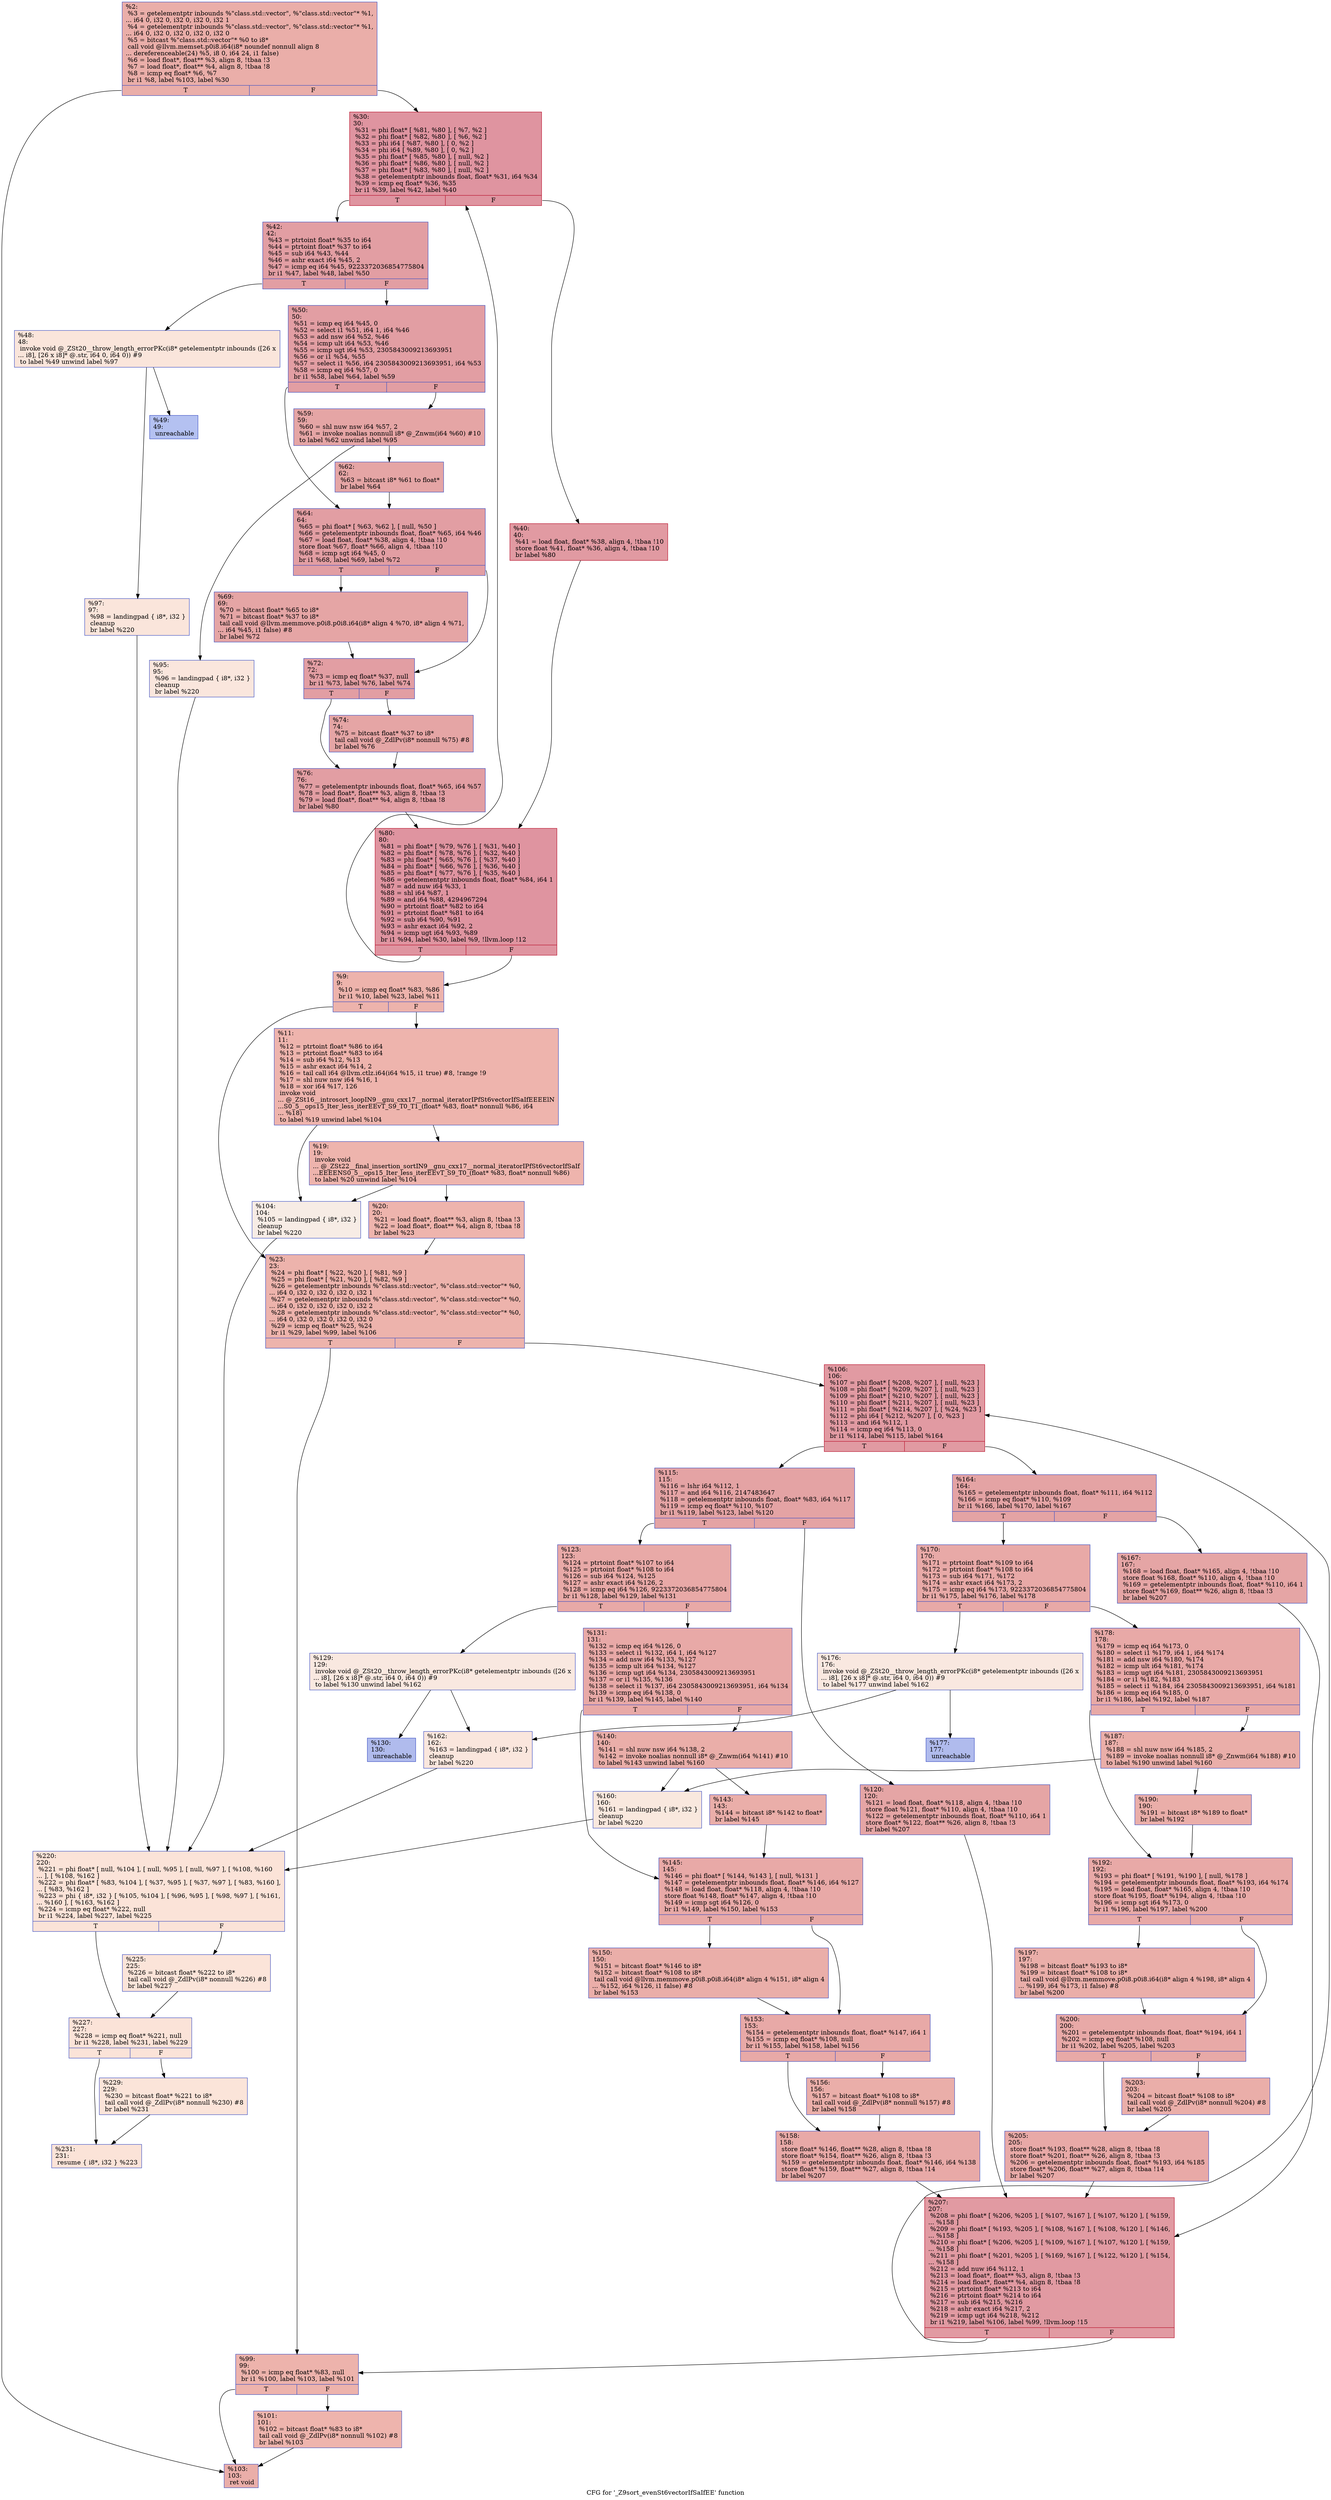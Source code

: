 digraph "CFG for '_Z9sort_evenSt6vectorIfSaIfEE' function" {
	label="CFG for '_Z9sort_evenSt6vectorIfSaIfEE' function";

	Node0x56092185f640 [shape=record,color="#3d50c3ff", style=filled, fillcolor="#d0473d70",label="{%2:\l  %3 = getelementptr inbounds %\"class.std::vector\", %\"class.std::vector\"* %1,\l... i64 0, i32 0, i32 0, i32 0, i32 1\l  %4 = getelementptr inbounds %\"class.std::vector\", %\"class.std::vector\"* %1,\l... i64 0, i32 0, i32 0, i32 0, i32 0\l  %5 = bitcast %\"class.std::vector\"* %0 to i8*\l  call void @llvm.memset.p0i8.i64(i8* noundef nonnull align 8\l... dereferenceable(24) %5, i8 0, i64 24, i1 false)\l  %6 = load float*, float** %3, align 8, !tbaa !3\l  %7 = load float*, float** %4, align 8, !tbaa !8\l  %8 = icmp eq float* %6, %7\l  br i1 %8, label %103, label %30\l|{<s0>T|<s1>F}}"];
	Node0x56092185f640:s0 -> Node0x56092185ffb0;
	Node0x56092185f640:s1 -> Node0x560921861200;
	Node0x560921861340 [shape=record,color="#3d50c3ff", style=filled, fillcolor="#d6524470",label="{%9:\l9:                                                \l  %10 = icmp eq float* %83, %86\l  br i1 %10, label %23, label %11\l|{<s0>T|<s1>F}}"];
	Node0x560921861340:s0 -> Node0x5609218614d0;
	Node0x560921861340:s1 -> Node0x560921861560;
	Node0x560921861560 [shape=record,color="#3d50c3ff", style=filled, fillcolor="#d8564670",label="{%11:\l11:                                               \l  %12 = ptrtoint float* %86 to i64\l  %13 = ptrtoint float* %83 to i64\l  %14 = sub i64 %12, %13\l  %15 = ashr exact i64 %14, 2\l  %16 = tail call i64 @llvm.ctlz.i64(i64 %15, i1 true) #8, !range !9\l  %17 = shl nuw nsw i64 %16, 1\l  %18 = xor i64 %17, 126\l  invoke void\l... @_ZSt16__introsort_loopIN9__gnu_cxx17__normal_iteratorIPfSt6vectorIfSaIfEEEElN\l...S0_5__ops15_Iter_less_iterEEvT_S9_T0_T1_(float* %83, float* nonnull %86, i64\l... %18)\l          to label %19 unwind label %104\l}"];
	Node0x560921861560 -> Node0x560921861e00;
	Node0x560921861560 -> Node0x560921861e90;
	Node0x560921861e00 [shape=record,color="#3d50c3ff", style=filled, fillcolor="#d8564670",label="{%19:\l19:                                               \l  invoke void\l... @_ZSt22__final_insertion_sortIN9__gnu_cxx17__normal_iteratorIPfSt6vectorIfSaIf\l...EEEENS0_5__ops15_Iter_less_iterEEvT_S9_T0_(float* %83, float* nonnull %86)\l          to label %20 unwind label %104\l}"];
	Node0x560921861e00 -> Node0x560921862250;
	Node0x560921861e00 -> Node0x560921861e90;
	Node0x560921862250 [shape=record,color="#3d50c3ff", style=filled, fillcolor="#d8564670",label="{%20:\l20:                                               \l  %21 = load float*, float** %3, align 8, !tbaa !3\l  %22 = load float*, float** %4, align 8, !tbaa !8\l  br label %23\l}"];
	Node0x560921862250 -> Node0x5609218614d0;
	Node0x5609218614d0 [shape=record,color="#3d50c3ff", style=filled, fillcolor="#d6524470",label="{%23:\l23:                                               \l  %24 = phi float* [ %22, %20 ], [ %81, %9 ]\l  %25 = phi float* [ %21, %20 ], [ %82, %9 ]\l  %26 = getelementptr inbounds %\"class.std::vector\", %\"class.std::vector\"* %0,\l... i64 0, i32 0, i32 0, i32 0, i32 1\l  %27 = getelementptr inbounds %\"class.std::vector\", %\"class.std::vector\"* %0,\l... i64 0, i32 0, i32 0, i32 0, i32 2\l  %28 = getelementptr inbounds %\"class.std::vector\", %\"class.std::vector\"* %0,\l... i64 0, i32 0, i32 0, i32 0, i32 0\l  %29 = icmp eq float* %25, %24\l  br i1 %29, label %99, label %106\l|{<s0>T|<s1>F}}"];
	Node0x5609218614d0:s0 -> Node0x5609218638e0;
	Node0x5609218614d0:s1 -> Node0x560921863970;
	Node0x560921861200 [shape=record,color="#b70d28ff", style=filled, fillcolor="#b70d2870",label="{%30:\l30:                                               \l  %31 = phi float* [ %81, %80 ], [ %7, %2 ]\l  %32 = phi float* [ %82, %80 ], [ %6, %2 ]\l  %33 = phi i64 [ %87, %80 ], [ 0, %2 ]\l  %34 = phi i64 [ %89, %80 ], [ 0, %2 ]\l  %35 = phi float* [ %85, %80 ], [ null, %2 ]\l  %36 = phi float* [ %86, %80 ], [ null, %2 ]\l  %37 = phi float* [ %83, %80 ], [ null, %2 ]\l  %38 = getelementptr inbounds float, float* %31, i64 %34\l  %39 = icmp eq float* %36, %35\l  br i1 %39, label %42, label %40\l|{<s0>T|<s1>F}}"];
	Node0x560921861200:s0 -> Node0x560921864460;
	Node0x560921861200:s1 -> Node0x5609218644f0;
	Node0x5609218644f0 [shape=record,color="#b70d28ff", style=filled, fillcolor="#bb1b2c70",label="{%40:\l40:                                               \l  %41 = load float, float* %38, align 4, !tbaa !10\l  store float %41, float* %36, align 4, !tbaa !10\l  br label %80\l}"];
	Node0x5609218644f0 -> Node0x560921863ab0;
	Node0x560921864460 [shape=record,color="#3d50c3ff", style=filled, fillcolor="#be242e70",label="{%42:\l42:                                               \l  %43 = ptrtoint float* %35 to i64\l  %44 = ptrtoint float* %37 to i64\l  %45 = sub i64 %43, %44\l  %46 = ashr exact i64 %45, 2\l  %47 = icmp eq i64 %45, 9223372036854775804\l  br i1 %47, label %48, label %50\l|{<s0>T|<s1>F}}"];
	Node0x560921864460:s0 -> Node0x5609218650d0;
	Node0x560921864460:s1 -> Node0x560921865120;
	Node0x5609218650d0 [shape=record,color="#3d50c3ff", style=filled, fillcolor="#f4c5ad70",label="{%48:\l48:                                               \l  invoke void @_ZSt20__throw_length_errorPKc(i8* getelementptr inbounds ([26 x\l... i8], [26 x i8]* @.str, i64 0, i64 0)) #9\l          to label %49 unwind label %97\l}"];
	Node0x5609218650d0 -> Node0x560921865320;
	Node0x5609218650d0 -> Node0x560921865370;
	Node0x560921865320 [shape=record,color="#3d50c3ff", style=filled, fillcolor="#5572df70",label="{%49:\l49:                                               \l  unreachable\l}"];
	Node0x560921865120 [shape=record,color="#3d50c3ff", style=filled, fillcolor="#be242e70",label="{%50:\l50:                                               \l  %51 = icmp eq i64 %45, 0\l  %52 = select i1 %51, i64 1, i64 %46\l  %53 = add nsw i64 %52, %46\l  %54 = icmp ult i64 %53, %46\l  %55 = icmp ugt i64 %53, 2305843009213693951\l  %56 = or i1 %54, %55\l  %57 = select i1 %56, i64 2305843009213693951, i64 %53\l  %58 = icmp eq i64 %57, 0\l  br i1 %58, label %64, label %59\l|{<s0>T|<s1>F}}"];
	Node0x560921865120:s0 -> Node0x560921865ad0;
	Node0x560921865120:s1 -> Node0x560921865b20;
	Node0x560921865b20 [shape=record,color="#3d50c3ff", style=filled, fillcolor="#c5333470",label="{%59:\l59:                                               \l  %60 = shl nuw nsw i64 %57, 2\l  %61 = invoke noalias nonnull i8* @_Znwm(i64 %60) #10\l          to label %62 unwind label %95\l}"];
	Node0x560921865b20 -> Node0x560921865cb0;
	Node0x560921865b20 -> Node0x560921865d00;
	Node0x560921865cb0 [shape=record,color="#3d50c3ff", style=filled, fillcolor="#c5333470",label="{%62:\l62:                                               \l  %63 = bitcast i8* %61 to float*\l  br label %64\l}"];
	Node0x560921865cb0 -> Node0x560921865ad0;
	Node0x560921865ad0 [shape=record,color="#3d50c3ff", style=filled, fillcolor="#be242e70",label="{%64:\l64:                                               \l  %65 = phi float* [ %63, %62 ], [ null, %50 ]\l  %66 = getelementptr inbounds float, float* %65, i64 %46\l  %67 = load float, float* %38, align 4, !tbaa !10\l  store float %67, float* %66, align 4, !tbaa !10\l  %68 = icmp sgt i64 %45, 0\l  br i1 %68, label %69, label %72\l|{<s0>T|<s1>F}}"];
	Node0x560921865ad0:s0 -> Node0x560921866740;
	Node0x560921865ad0:s1 -> Node0x560921866790;
	Node0x560921866740 [shape=record,color="#3d50c3ff", style=filled, fillcolor="#c5333470",label="{%69:\l69:                                               \l  %70 = bitcast float* %65 to i8*\l  %71 = bitcast float* %37 to i8*\l  tail call void @llvm.memmove.p0i8.p0i8.i64(i8* align 4 %70, i8* align 4 %71,\l... i64 %45, i1 false) #8\l  br label %72\l}"];
	Node0x560921866740 -> Node0x560921866790;
	Node0x560921866790 [shape=record,color="#3d50c3ff", style=filled, fillcolor="#be242e70",label="{%72:\l72:                                               \l  %73 = icmp eq float* %37, null\l  br i1 %73, label %76, label %74\l|{<s0>T|<s1>F}}"];
	Node0x560921866790:s0 -> Node0x560921866d80;
	Node0x560921866790:s1 -> Node0x560921866dd0;
	Node0x560921866dd0 [shape=record,color="#3d50c3ff", style=filled, fillcolor="#c5333470",label="{%74:\l74:                                               \l  %75 = bitcast float* %37 to i8*\l  tail call void @_ZdlPv(i8* nonnull %75) #8\l  br label %76\l}"];
	Node0x560921866dd0 -> Node0x560921866d80;
	Node0x560921866d80 [shape=record,color="#3d50c3ff", style=filled, fillcolor="#be242e70",label="{%76:\l76:                                               \l  %77 = getelementptr inbounds float, float* %65, i64 %57\l  %78 = load float*, float** %3, align 8, !tbaa !3\l  %79 = load float*, float** %4, align 8, !tbaa !8\l  br label %80\l}"];
	Node0x560921866d80 -> Node0x560921863ab0;
	Node0x560921863ab0 [shape=record,color="#b70d28ff", style=filled, fillcolor="#b70d2870",label="{%80:\l80:                                               \l  %81 = phi float* [ %79, %76 ], [ %31, %40 ]\l  %82 = phi float* [ %78, %76 ], [ %32, %40 ]\l  %83 = phi float* [ %65, %76 ], [ %37, %40 ]\l  %84 = phi float* [ %66, %76 ], [ %36, %40 ]\l  %85 = phi float* [ %77, %76 ], [ %35, %40 ]\l  %86 = getelementptr inbounds float, float* %84, i64 1\l  %87 = add nuw i64 %33, 1\l  %88 = shl i64 %87, 1\l  %89 = and i64 %88, 4294967294\l  %90 = ptrtoint float* %82 to i64\l  %91 = ptrtoint float* %81 to i64\l  %92 = sub i64 %90, %91\l  %93 = ashr exact i64 %92, 2\l  %94 = icmp ugt i64 %93, %89\l  br i1 %94, label %30, label %9, !llvm.loop !12\l|{<s0>T|<s1>F}}"];
	Node0x560921863ab0:s0 -> Node0x560921861200;
	Node0x560921863ab0:s1 -> Node0x560921861340;
	Node0x560921865d00 [shape=record,color="#3d50c3ff", style=filled, fillcolor="#f3c7b170",label="{%95:\l95:                                               \l  %96 = landingpad \{ i8*, i32 \}\l          cleanup\l  br label %220\l}"];
	Node0x560921865d00 -> Node0x560921867db0;
	Node0x560921865370 [shape=record,color="#3d50c3ff", style=filled, fillcolor="#f4c5ad70",label="{%97:\l97:                                               \l  %98 = landingpad \{ i8*, i32 \}\l          cleanup\l  br label %220\l}"];
	Node0x560921865370 -> Node0x560921867db0;
	Node0x5609218638e0 [shape=record,color="#3d50c3ff", style=filled, fillcolor="#d6524470",label="{%99:\l99:                                               \l  %100 = icmp eq float* %83, null\l  br i1 %100, label %103, label %101\l|{<s0>T|<s1>F}}"];
	Node0x5609218638e0:s0 -> Node0x56092185ffb0;
	Node0x5609218638e0:s1 -> Node0x560921867fe0;
	Node0x560921867fe0 [shape=record,color="#3d50c3ff", style=filled, fillcolor="#d8564670",label="{%101:\l101:                                              \l  %102 = bitcast float* %83 to i8*\l  tail call void @_ZdlPv(i8* nonnull %102) #8\l  br label %103\l}"];
	Node0x560921867fe0 -> Node0x56092185ffb0;
	Node0x56092185ffb0 [shape=record,color="#3d50c3ff", style=filled, fillcolor="#d0473d70",label="{%103:\l103:                                              \l  ret void\l}"];
	Node0x560921861e90 [shape=record,color="#3d50c3ff", style=filled, fillcolor="#ecd3c570",label="{%104:\l104:                                              \l  %105 = landingpad \{ i8*, i32 \}\l          cleanup\l  br label %220\l}"];
	Node0x560921861e90 -> Node0x560921867db0;
	Node0x560921863970 [shape=record,color="#b70d28ff", style=filled, fillcolor="#bb1b2c70",label="{%106:\l106:                                              \l  %107 = phi float* [ %208, %207 ], [ null, %23 ]\l  %108 = phi float* [ %209, %207 ], [ null, %23 ]\l  %109 = phi float* [ %210, %207 ], [ null, %23 ]\l  %110 = phi float* [ %211, %207 ], [ null, %23 ]\l  %111 = phi float* [ %214, %207 ], [ %24, %23 ]\l  %112 = phi i64 [ %212, %207 ], [ 0, %23 ]\l  %113 = and i64 %112, 1\l  %114 = icmp eq i64 %113, 0\l  br i1 %114, label %115, label %164\l|{<s0>T|<s1>F}}"];
	Node0x560921863970:s0 -> Node0x560921868990;
	Node0x560921863970:s1 -> Node0x5609218689e0;
	Node0x560921868990 [shape=record,color="#3d50c3ff", style=filled, fillcolor="#c32e3170",label="{%115:\l115:                                              \l  %116 = lshr i64 %112, 1\l  %117 = and i64 %116, 2147483647\l  %118 = getelementptr inbounds float, float* %83, i64 %117\l  %119 = icmp eq float* %110, %107\l  br i1 %119, label %123, label %120\l|{<s0>T|<s1>F}}"];
	Node0x560921868990:s0 -> Node0x560921868d60;
	Node0x560921868990:s1 -> Node0x560921868db0;
	Node0x560921868db0 [shape=record,color="#3d50c3ff", style=filled, fillcolor="#c5333470",label="{%120:\l120:                                              \l  %121 = load float, float* %118, align 4, !tbaa !10\l  store float %121, float* %110, align 4, !tbaa !10\l  %122 = getelementptr inbounds float, float* %110, i64 1\l  store float* %122, float** %26, align 8, !tbaa !3\l  br label %207\l}"];
	Node0x560921868db0 -> Node0x560921868400;
	Node0x560921868d60 [shape=record,color="#3d50c3ff", style=filled, fillcolor="#ca3b3770",label="{%123:\l123:                                              \l  %124 = ptrtoint float* %107 to i64\l  %125 = ptrtoint float* %108 to i64\l  %126 = sub i64 %124, %125\l  %127 = ashr exact i64 %126, 2\l  %128 = icmp eq i64 %126, 9223372036854775804\l  br i1 %128, label %129, label %131\l|{<s0>T|<s1>F}}"];
	Node0x560921868d60:s0 -> Node0x560921869c10;
	Node0x560921868d60:s1 -> Node0x560921869c60;
	Node0x560921869c10 [shape=record,color="#3d50c3ff", style=filled, fillcolor="#f1ccb870",label="{%129:\l129:                                              \l  invoke void @_ZSt20__throw_length_errorPKc(i8* getelementptr inbounds ([26 x\l... i8], [26 x i8]* @.str, i64 0, i64 0)) #9\l          to label %130 unwind label %162\l}"];
	Node0x560921869c10 -> Node0x560921869d90;
	Node0x560921869c10 -> Node0x560921869de0;
	Node0x560921869d90 [shape=record,color="#3d50c3ff", style=filled, fillcolor="#4c66d670",label="{%130:\l130:                                              \l  unreachable\l}"];
	Node0x560921869c60 [shape=record,color="#3d50c3ff", style=filled, fillcolor="#ca3b3770",label="{%131:\l131:                                              \l  %132 = icmp eq i64 %126, 0\l  %133 = select i1 %132, i64 1, i64 %127\l  %134 = add nsw i64 %133, %127\l  %135 = icmp ult i64 %134, %127\l  %136 = icmp ugt i64 %134, 2305843009213693951\l  %137 = or i1 %135, %136\l  %138 = select i1 %137, i64 2305843009213693951, i64 %134\l  %139 = icmp eq i64 %138, 0\l  br i1 %139, label %145, label %140\l|{<s0>T|<s1>F}}"];
	Node0x560921869c60:s0 -> Node0x56092186a3e0;
	Node0x560921869c60:s1 -> Node0x56092186a430;
	Node0x56092186a430 [shape=record,color="#3d50c3ff", style=filled, fillcolor="#d0473d70",label="{%140:\l140:                                              \l  %141 = shl nuw nsw i64 %138, 2\l  %142 = invoke noalias nonnull i8* @_Znwm(i64 %141) #10\l          to label %143 unwind label %160\l}"];
	Node0x56092186a430 -> Node0x56092186a5c0;
	Node0x56092186a430 -> Node0x56092186a610;
	Node0x56092186a5c0 [shape=record,color="#3d50c3ff", style=filled, fillcolor="#d0473d70",label="{%143:\l143:                                              \l  %144 = bitcast i8* %142 to float*\l  br label %145\l}"];
	Node0x56092186a5c0 -> Node0x56092186a3e0;
	Node0x56092186a3e0 [shape=record,color="#3d50c3ff", style=filled, fillcolor="#ca3b3770",label="{%145:\l145:                                              \l  %146 = phi float* [ %144, %143 ], [ null, %131 ]\l  %147 = getelementptr inbounds float, float* %146, i64 %127\l  %148 = load float, float* %118, align 4, !tbaa !10\l  store float %148, float* %147, align 4, !tbaa !10\l  %149 = icmp sgt i64 %126, 0\l  br i1 %149, label %150, label %153\l|{<s0>T|<s1>F}}"];
	Node0x56092186a3e0:s0 -> Node0x56092186aa90;
	Node0x56092186a3e0:s1 -> Node0x56092186aae0;
	Node0x56092186aa90 [shape=record,color="#3d50c3ff", style=filled, fillcolor="#d0473d70",label="{%150:\l150:                                              \l  %151 = bitcast float* %146 to i8*\l  %152 = bitcast float* %108 to i8*\l  tail call void @llvm.memmove.p0i8.p0i8.i64(i8* align 4 %151, i8* align 4\l... %152, i64 %126, i1 false) #8\l  br label %153\l}"];
	Node0x56092186aa90 -> Node0x56092186aae0;
	Node0x56092186aae0 [shape=record,color="#3d50c3ff", style=filled, fillcolor="#ca3b3770",label="{%153:\l153:                                              \l  %154 = getelementptr inbounds float, float* %147, i64 1\l  %155 = icmp eq float* %108, null\l  br i1 %155, label %158, label %156\l|{<s0>T|<s1>F}}"];
	Node0x56092186aae0:s0 -> Node0x56092186aff0;
	Node0x56092186aae0:s1 -> Node0x56092186b040;
	Node0x56092186b040 [shape=record,color="#3d50c3ff", style=filled, fillcolor="#d0473d70",label="{%156:\l156:                                              \l  %157 = bitcast float* %108 to i8*\l  tail call void @_ZdlPv(i8* nonnull %157) #8\l  br label %158\l}"];
	Node0x56092186b040 -> Node0x56092186aff0;
	Node0x56092186aff0 [shape=record,color="#3d50c3ff", style=filled, fillcolor="#ca3b3770",label="{%158:\l158:                                              \l  store float* %146, float** %28, align 8, !tbaa !8\l  store float* %154, float** %26, align 8, !tbaa !3\l  %159 = getelementptr inbounds float, float* %146, i64 %138\l  store float* %159, float** %27, align 8, !tbaa !14\l  br label %207\l}"];
	Node0x56092186aff0 -> Node0x560921868400;
	Node0x56092186a610 [shape=record,color="#3d50c3ff", style=filled, fillcolor="#f2cab570",label="{%160:\l160:                                              \l  %161 = landingpad \{ i8*, i32 \}\l          cleanup\l  br label %220\l}"];
	Node0x56092186a610 -> Node0x560921867db0;
	Node0x560921869de0 [shape=record,color="#3d50c3ff", style=filled, fillcolor="#f3c7b170",label="{%162:\l162:                                              \l  %163 = landingpad \{ i8*, i32 \}\l          cleanup\l  br label %220\l}"];
	Node0x560921869de0 -> Node0x560921867db0;
	Node0x5609218689e0 [shape=record,color="#3d50c3ff", style=filled, fillcolor="#c32e3170",label="{%164:\l164:                                              \l  %165 = getelementptr inbounds float, float* %111, i64 %112\l  %166 = icmp eq float* %110, %109\l  br i1 %166, label %170, label %167\l|{<s0>T|<s1>F}}"];
	Node0x5609218689e0:s0 -> Node0x56092186b940;
	Node0x5609218689e0:s1 -> Node0x56092186b990;
	Node0x56092186b990 [shape=record,color="#3d50c3ff", style=filled, fillcolor="#c5333470",label="{%167:\l167:                                              \l  %168 = load float, float* %165, align 4, !tbaa !10\l  store float %168, float* %110, align 4, !tbaa !10\l  %169 = getelementptr inbounds float, float* %110, i64 1\l  store float* %169, float** %26, align 8, !tbaa !3\l  br label %207\l}"];
	Node0x56092186b990 -> Node0x560921868400;
	Node0x56092186b940 [shape=record,color="#3d50c3ff", style=filled, fillcolor="#ca3b3770",label="{%170:\l170:                                              \l  %171 = ptrtoint float* %109 to i64\l  %172 = ptrtoint float* %108 to i64\l  %173 = sub i64 %171, %172\l  %174 = ashr exact i64 %173, 2\l  %175 = icmp eq i64 %173, 9223372036854775804\l  br i1 %175, label %176, label %178\l|{<s0>T|<s1>F}}"];
	Node0x56092186b940:s0 -> Node0x56092186bfe0;
	Node0x56092186b940:s1 -> Node0x56092186c030;
	Node0x56092186bfe0 [shape=record,color="#3d50c3ff", style=filled, fillcolor="#f1ccb870",label="{%176:\l176:                                              \l  invoke void @_ZSt20__throw_length_errorPKc(i8* getelementptr inbounds ([26 x\l... i8], [26 x i8]* @.str, i64 0, i64 0)) #9\l          to label %177 unwind label %162\l}"];
	Node0x56092186bfe0 -> Node0x56092186c130;
	Node0x56092186bfe0 -> Node0x560921869de0;
	Node0x56092186c130 [shape=record,color="#3d50c3ff", style=filled, fillcolor="#4c66d670",label="{%177:\l177:                                              \l  unreachable\l}"];
	Node0x56092186c030 [shape=record,color="#3d50c3ff", style=filled, fillcolor="#ca3b3770",label="{%178:\l178:                                              \l  %179 = icmp eq i64 %173, 0\l  %180 = select i1 %179, i64 1, i64 %174\l  %181 = add nsw i64 %180, %174\l  %182 = icmp ult i64 %181, %174\l  %183 = icmp ugt i64 %181, 2305843009213693951\l  %184 = or i1 %182, %183\l  %185 = select i1 %184, i64 2305843009213693951, i64 %181\l  %186 = icmp eq i64 %185, 0\l  br i1 %186, label %192, label %187\l|{<s0>T|<s1>F}}"];
	Node0x56092186c030:s0 -> Node0x56092186c7e0;
	Node0x56092186c030:s1 -> Node0x56092186c830;
	Node0x56092186c830 [shape=record,color="#3d50c3ff", style=filled, fillcolor="#d0473d70",label="{%187:\l187:                                              \l  %188 = shl nuw nsw i64 %185, 2\l  %189 = invoke noalias nonnull i8* @_Znwm(i64 %188) #10\l          to label %190 unwind label %160\l}"];
	Node0x56092186c830 -> Node0x56092186c9c0;
	Node0x56092186c830 -> Node0x56092186a610;
	Node0x56092186c9c0 [shape=record,color="#3d50c3ff", style=filled, fillcolor="#d0473d70",label="{%190:\l190:                                              \l  %191 = bitcast i8* %189 to float*\l  br label %192\l}"];
	Node0x56092186c9c0 -> Node0x56092186c7e0;
	Node0x56092186c7e0 [shape=record,color="#3d50c3ff", style=filled, fillcolor="#ca3b3770",label="{%192:\l192:                                              \l  %193 = phi float* [ %191, %190 ], [ null, %178 ]\l  %194 = getelementptr inbounds float, float* %193, i64 %174\l  %195 = load float, float* %165, align 4, !tbaa !10\l  store float %195, float* %194, align 4, !tbaa !10\l  %196 = icmp sgt i64 %173, 0\l  br i1 %196, label %197, label %200\l|{<s0>T|<s1>F}}"];
	Node0x56092186c7e0:s0 -> Node0x56092186cf20;
	Node0x56092186c7e0:s1 -> Node0x56092186cf70;
	Node0x56092186cf20 [shape=record,color="#3d50c3ff", style=filled, fillcolor="#d0473d70",label="{%197:\l197:                                              \l  %198 = bitcast float* %193 to i8*\l  %199 = bitcast float* %108 to i8*\l  tail call void @llvm.memmove.p0i8.p0i8.i64(i8* align 4 %198, i8* align 4\l... %199, i64 %173, i1 false) #8\l  br label %200\l}"];
	Node0x56092186cf20 -> Node0x56092186cf70;
	Node0x56092186cf70 [shape=record,color="#3d50c3ff", style=filled, fillcolor="#ca3b3770",label="{%200:\l200:                                              \l  %201 = getelementptr inbounds float, float* %194, i64 1\l  %202 = icmp eq float* %108, null\l  br i1 %202, label %205, label %203\l|{<s0>T|<s1>F}}"];
	Node0x56092186cf70:s0 -> Node0x56092186d480;
	Node0x56092186cf70:s1 -> Node0x56092186d4d0;
	Node0x56092186d4d0 [shape=record,color="#3d50c3ff", style=filled, fillcolor="#d0473d70",label="{%203:\l203:                                              \l  %204 = bitcast float* %108 to i8*\l  tail call void @_ZdlPv(i8* nonnull %204) #8\l  br label %205\l}"];
	Node0x56092186d4d0 -> Node0x56092186d480;
	Node0x56092186d480 [shape=record,color="#3d50c3ff", style=filled, fillcolor="#ca3b3770",label="{%205:\l205:                                              \l  store float* %193, float** %28, align 8, !tbaa !8\l  store float* %201, float** %26, align 8, !tbaa !3\l  %206 = getelementptr inbounds float, float* %193, i64 %185\l  store float* %206, float** %27, align 8, !tbaa !14\l  br label %207\l}"];
	Node0x56092186d480 -> Node0x560921868400;
	Node0x560921868400 [shape=record,color="#b70d28ff", style=filled, fillcolor="#bb1b2c70",label="{%207:\l207:                                              \l  %208 = phi float* [ %206, %205 ], [ %107, %167 ], [ %107, %120 ], [ %159,\l... %158 ]\l  %209 = phi float* [ %193, %205 ], [ %108, %167 ], [ %108, %120 ], [ %146,\l... %158 ]\l  %210 = phi float* [ %206, %205 ], [ %109, %167 ], [ %107, %120 ], [ %159,\l... %158 ]\l  %211 = phi float* [ %201, %205 ], [ %169, %167 ], [ %122, %120 ], [ %154,\l... %158 ]\l  %212 = add nuw i64 %112, 1\l  %213 = load float*, float** %3, align 8, !tbaa !3\l  %214 = load float*, float** %4, align 8, !tbaa !8\l  %215 = ptrtoint float* %213 to i64\l  %216 = ptrtoint float* %214 to i64\l  %217 = sub i64 %215, %216\l  %218 = ashr exact i64 %217, 2\l  %219 = icmp ugt i64 %218, %212\l  br i1 %219, label %106, label %99, !llvm.loop !15\l|{<s0>T|<s1>F}}"];
	Node0x560921868400:s0 -> Node0x560921863970;
	Node0x560921868400:s1 -> Node0x5609218638e0;
	Node0x560921867db0 [shape=record,color="#3d50c3ff", style=filled, fillcolor="#f6bfa670",label="{%220:\l220:                                              \l  %221 = phi float* [ null, %104 ], [ null, %95 ], [ null, %97 ], [ %108, %160\l... ], [ %108, %162 ]\l  %222 = phi float* [ %83, %104 ], [ %37, %95 ], [ %37, %97 ], [ %83, %160 ],\l... [ %83, %162 ]\l  %223 = phi \{ i8*, i32 \} [ %105, %104 ], [ %96, %95 ], [ %98, %97 ], [ %161,\l... %160 ], [ %163, %162 ]\l  %224 = icmp eq float* %222, null\l  br i1 %224, label %227, label %225\l|{<s0>T|<s1>F}}"];
	Node0x560921867db0:s0 -> Node0x56092186ed90;
	Node0x560921867db0:s1 -> Node0x56092186ede0;
	Node0x56092186ede0 [shape=record,color="#3d50c3ff", style=filled, fillcolor="#f5c1a970",label="{%225:\l225:                                              \l  %226 = bitcast float* %222 to i8*\l  tail call void @_ZdlPv(i8* nonnull %226) #8\l  br label %227\l}"];
	Node0x56092186ede0 -> Node0x56092186ed90;
	Node0x56092186ed90 [shape=record,color="#3d50c3ff", style=filled, fillcolor="#f6bfa670",label="{%227:\l227:                                              \l  %228 = icmp eq float* %221, null\l  br i1 %228, label %231, label %229\l|{<s0>T|<s1>F}}"];
	Node0x56092186ed90:s0 -> Node0x56092186f180;
	Node0x56092186ed90:s1 -> Node0x56092186f1d0;
	Node0x56092186f1d0 [shape=record,color="#3d50c3ff", style=filled, fillcolor="#f5c1a970",label="{%229:\l229:                                              \l  %230 = bitcast float* %221 to i8*\l  tail call void @_ZdlPv(i8* nonnull %230) #8\l  br label %231\l}"];
	Node0x56092186f1d0 -> Node0x56092186f180;
	Node0x56092186f180 [shape=record,color="#3d50c3ff", style=filled, fillcolor="#f6bfa670",label="{%231:\l231:                                              \l  resume \{ i8*, i32 \} %223\l}"];
}
